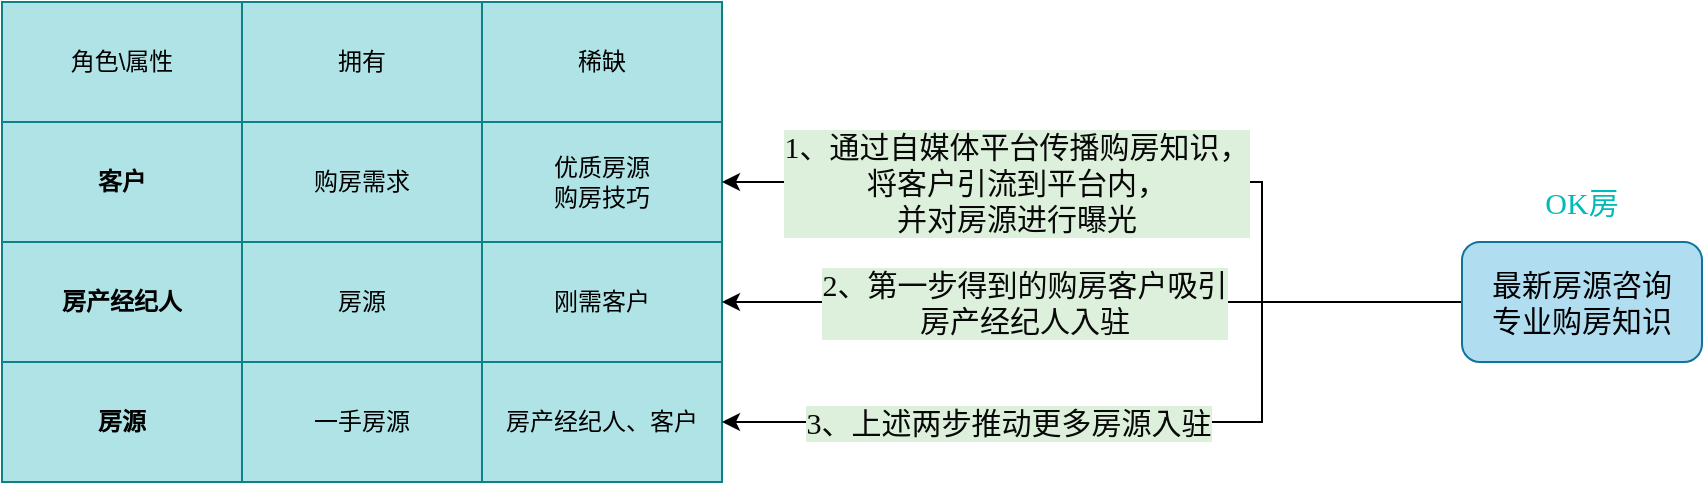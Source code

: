 <mxfile version="13.10.4" type="github">
  <diagram name="Page-1" id="3e8102d1-ef87-2e61-34e1-82d9a586fe2e">
    <mxGraphModel dx="877" dy="462" grid="1" gridSize="10" guides="1" tooltips="1" connect="1" arrows="1" fold="1" page="1" pageScale="1" pageWidth="1100" pageHeight="850" background="#ffffff" math="0" shadow="0">
      <root>
        <mxCell id="0" />
        <mxCell id="1" parent="0" />
        <mxCell id="PunX1s-PFCRW8iPzY49S-68" value="" style="shape=table;html=1;whiteSpace=wrap;startSize=0;container=1;collapsible=0;childLayout=tableLayout;labelBackgroundColor=none;strokeColor=#0e8088;fillColor=#b0e3e6;fontFamily=Verdana;fontSize=15;fontStyle=1" vertex="1" parent="1">
          <mxGeometry x="80" y="90" width="360" height="240" as="geometry" />
        </mxCell>
        <mxCell id="PunX1s-PFCRW8iPzY49S-69" value="" style="shape=partialRectangle;html=1;whiteSpace=wrap;collapsible=0;dropTarget=0;pointerEvents=0;fillColor=none;top=0;left=0;bottom=0;right=0;points=[[0,0.5],[1,0.5]];portConstraint=eastwest;" vertex="1" parent="PunX1s-PFCRW8iPzY49S-68">
          <mxGeometry width="360" height="60" as="geometry" />
        </mxCell>
        <mxCell id="PunX1s-PFCRW8iPzY49S-70" value="角色\属性" style="shape=partialRectangle;html=1;whiteSpace=wrap;connectable=0;fillColor=none;top=0;left=0;bottom=0;right=0;overflow=hidden;fontStyle=0" vertex="1" parent="PunX1s-PFCRW8iPzY49S-69">
          <mxGeometry width="120" height="60" as="geometry" />
        </mxCell>
        <mxCell id="PunX1s-PFCRW8iPzY49S-71" value="拥有" style="shape=partialRectangle;html=1;whiteSpace=wrap;connectable=0;fillColor=none;top=0;left=0;bottom=0;right=0;overflow=hidden;" vertex="1" parent="PunX1s-PFCRW8iPzY49S-69">
          <mxGeometry x="120" width="120" height="60" as="geometry" />
        </mxCell>
        <mxCell id="PunX1s-PFCRW8iPzY49S-72" value="稀缺" style="shape=partialRectangle;html=1;whiteSpace=wrap;connectable=0;fillColor=none;top=0;left=0;bottom=0;right=0;overflow=hidden;" vertex="1" parent="PunX1s-PFCRW8iPzY49S-69">
          <mxGeometry x="240" width="120" height="60" as="geometry" />
        </mxCell>
        <mxCell id="PunX1s-PFCRW8iPzY49S-81" style="shape=partialRectangle;html=1;whiteSpace=wrap;collapsible=0;dropTarget=0;pointerEvents=0;fillColor=none;top=0;left=0;bottom=0;right=0;points=[[0,0.5],[1,0.5]];portConstraint=eastwest;" vertex="1" parent="PunX1s-PFCRW8iPzY49S-68">
          <mxGeometry y="60" width="360" height="60" as="geometry" />
        </mxCell>
        <mxCell id="PunX1s-PFCRW8iPzY49S-82" value="客户" style="shape=partialRectangle;html=1;whiteSpace=wrap;connectable=0;fillColor=none;top=0;left=0;bottom=0;right=0;overflow=hidden;fontStyle=1" vertex="1" parent="PunX1s-PFCRW8iPzY49S-81">
          <mxGeometry width="120" height="60" as="geometry" />
        </mxCell>
        <mxCell id="PunX1s-PFCRW8iPzY49S-83" value="购房需求" style="shape=partialRectangle;html=1;whiteSpace=wrap;connectable=0;fillColor=none;top=0;left=0;bottom=0;right=0;overflow=hidden;" vertex="1" parent="PunX1s-PFCRW8iPzY49S-81">
          <mxGeometry x="120" width="120" height="60" as="geometry" />
        </mxCell>
        <mxCell id="PunX1s-PFCRW8iPzY49S-84" value="优质房源&lt;br&gt;购房技巧" style="shape=partialRectangle;html=1;whiteSpace=wrap;connectable=0;fillColor=none;top=0;left=0;bottom=0;right=0;overflow=hidden;" vertex="1" parent="PunX1s-PFCRW8iPzY49S-81">
          <mxGeometry x="240" width="120" height="60" as="geometry" />
        </mxCell>
        <mxCell id="PunX1s-PFCRW8iPzY49S-73" value="" style="shape=partialRectangle;html=1;whiteSpace=wrap;collapsible=0;dropTarget=0;pointerEvents=0;fillColor=none;top=0;left=0;bottom=0;right=0;points=[[0,0.5],[1,0.5]];portConstraint=eastwest;" vertex="1" parent="PunX1s-PFCRW8iPzY49S-68">
          <mxGeometry y="120" width="360" height="60" as="geometry" />
        </mxCell>
        <mxCell id="PunX1s-PFCRW8iPzY49S-74" value="房产经纪人" style="shape=partialRectangle;html=1;whiteSpace=wrap;connectable=0;fillColor=none;top=0;left=0;bottom=0;right=0;overflow=hidden;fontStyle=1" vertex="1" parent="PunX1s-PFCRW8iPzY49S-73">
          <mxGeometry width="120" height="60" as="geometry" />
        </mxCell>
        <mxCell id="PunX1s-PFCRW8iPzY49S-75" value="房源" style="shape=partialRectangle;html=1;whiteSpace=wrap;connectable=0;fillColor=none;top=0;left=0;bottom=0;right=0;overflow=hidden;" vertex="1" parent="PunX1s-PFCRW8iPzY49S-73">
          <mxGeometry x="120" width="120" height="60" as="geometry" />
        </mxCell>
        <mxCell id="PunX1s-PFCRW8iPzY49S-76" value="刚需客户" style="shape=partialRectangle;html=1;whiteSpace=wrap;connectable=0;fillColor=none;top=0;left=0;bottom=0;right=0;overflow=hidden;" vertex="1" parent="PunX1s-PFCRW8iPzY49S-73">
          <mxGeometry x="240" width="120" height="60" as="geometry" />
        </mxCell>
        <mxCell id="PunX1s-PFCRW8iPzY49S-77" value="" style="shape=partialRectangle;html=1;whiteSpace=wrap;collapsible=0;dropTarget=0;pointerEvents=0;fillColor=none;top=0;left=0;bottom=0;right=0;points=[[0,0.5],[1,0.5]];portConstraint=eastwest;" vertex="1" parent="PunX1s-PFCRW8iPzY49S-68">
          <mxGeometry y="180" width="360" height="60" as="geometry" />
        </mxCell>
        <mxCell id="PunX1s-PFCRW8iPzY49S-78" value="房源" style="shape=partialRectangle;html=1;whiteSpace=wrap;connectable=0;fillColor=none;top=0;left=0;bottom=0;right=0;overflow=hidden;fontStyle=1" vertex="1" parent="PunX1s-PFCRW8iPzY49S-77">
          <mxGeometry width="120" height="60" as="geometry" />
        </mxCell>
        <mxCell id="PunX1s-PFCRW8iPzY49S-79" value="一手房源" style="shape=partialRectangle;html=1;whiteSpace=wrap;connectable=0;fillColor=none;top=0;left=0;bottom=0;right=0;overflow=hidden;" vertex="1" parent="PunX1s-PFCRW8iPzY49S-77">
          <mxGeometry x="120" width="120" height="60" as="geometry" />
        </mxCell>
        <mxCell id="PunX1s-PFCRW8iPzY49S-80" value="房产经纪人、客户" style="shape=partialRectangle;html=1;whiteSpace=wrap;connectable=0;fillColor=none;top=0;left=0;bottom=0;right=0;overflow=hidden;" vertex="1" parent="PunX1s-PFCRW8iPzY49S-77">
          <mxGeometry x="240" width="120" height="60" as="geometry" />
        </mxCell>
        <mxCell id="PunX1s-PFCRW8iPzY49S-99" style="edgeStyle=orthogonalEdgeStyle;rounded=0;orthogonalLoop=1;jettySize=auto;html=1;entryX=1;entryY=0.5;entryDx=0;entryDy=0;fontFamily=Verdana;fontSize=15;fontColor=#080808;exitX=0;exitY=0.5;exitDx=0;exitDy=0;" edge="1" parent="1" source="PunX1s-PFCRW8iPzY49S-106" target="PunX1s-PFCRW8iPzY49S-73">
          <mxGeometry relative="1" as="geometry">
            <mxPoint x="750.0" y="240" as="sourcePoint" />
          </mxGeometry>
        </mxCell>
        <mxCell id="PunX1s-PFCRW8iPzY49S-103" value="2、第一步得到的购房客户吸引&lt;br&gt;房产经纪人入驻" style="edgeLabel;html=1;align=center;verticalAlign=middle;resizable=0;points=[];fontSize=15;fontFamily=Verdana;fontColor=#080808;labelBackgroundColor=#DCF0DB;" vertex="1" connectable="0" parent="PunX1s-PFCRW8iPzY49S-99">
          <mxGeometry x="0.3" y="2" relative="1" as="geometry">
            <mxPoint x="21.67" y="-2" as="offset" />
          </mxGeometry>
        </mxCell>
        <mxCell id="PunX1s-PFCRW8iPzY49S-100" style="edgeStyle=orthogonalEdgeStyle;rounded=0;orthogonalLoop=1;jettySize=auto;html=1;entryX=1;entryY=0.5;entryDx=0;entryDy=0;fontFamily=Verdana;fontSize=15;fontColor=#080808;exitX=0;exitY=0.5;exitDx=0;exitDy=0;" edge="1" parent="1" source="PunX1s-PFCRW8iPzY49S-106" target="PunX1s-PFCRW8iPzY49S-81">
          <mxGeometry relative="1" as="geometry">
            <mxPoint x="750.0" y="240" as="sourcePoint" />
            <Array as="points">
              <mxPoint x="710" y="240" />
              <mxPoint x="710" y="180" />
            </Array>
          </mxGeometry>
        </mxCell>
        <mxCell id="PunX1s-PFCRW8iPzY49S-102" value="1、通过自媒体平台传播购房知识，&lt;br&gt;将客户引流到平台内，&lt;br&gt;并对房源进行曝光" style="edgeLabel;html=1;align=center;verticalAlign=middle;resizable=0;points=[];fontSize=15;fontFamily=Verdana;fontColor=#080808;labelBackgroundColor=#DCF0DB;" vertex="1" connectable="0" parent="PunX1s-PFCRW8iPzY49S-100">
          <mxGeometry x="0.796" y="1" relative="1" as="geometry">
            <mxPoint x="102.5" y="-1" as="offset" />
          </mxGeometry>
        </mxCell>
        <mxCell id="PunX1s-PFCRW8iPzY49S-101" style="edgeStyle=orthogonalEdgeStyle;rounded=0;orthogonalLoop=1;jettySize=auto;html=1;entryX=1;entryY=0.5;entryDx=0;entryDy=0;fontFamily=Verdana;fontSize=15;fontColor=#080808;exitX=0;exitY=0.5;exitDx=0;exitDy=0;" edge="1" parent="1" source="PunX1s-PFCRW8iPzY49S-106" target="PunX1s-PFCRW8iPzY49S-77">
          <mxGeometry relative="1" as="geometry">
            <mxPoint x="750.0" y="240" as="sourcePoint" />
            <Array as="points">
              <mxPoint x="710" y="240" />
              <mxPoint x="710" y="300" />
            </Array>
          </mxGeometry>
        </mxCell>
        <mxCell id="PunX1s-PFCRW8iPzY49S-104" value="3、上述两步推动更多房源入驻" style="edgeLabel;html=1;align=center;verticalAlign=middle;resizable=0;points=[];fontSize=15;fontFamily=Verdana;fontColor=#080808;labelBackgroundColor=#DCF0DB;" vertex="1" connectable="0" parent="PunX1s-PFCRW8iPzY49S-101">
          <mxGeometry x="0.585" relative="1" as="geometry">
            <mxPoint x="53.33" as="offset" />
          </mxGeometry>
        </mxCell>
        <mxCell id="PunX1s-PFCRW8iPzY49S-106" value="&lt;span style=&quot;&quot;&gt;最新房源咨询&lt;/span&gt;&lt;br style=&quot;&quot;&gt;&lt;span style=&quot;&quot;&gt;专业购房知识&lt;/span&gt;" style="rounded=1;whiteSpace=wrap;html=1;labelBackgroundColor=none;strokeColor=#10739e;fillColor=#b1ddf0;fontFamily=Verdana;fontSize=15;" vertex="1" parent="1">
          <mxGeometry x="810" y="210" width="120" height="60" as="geometry" />
        </mxCell>
        <mxCell id="PunX1s-PFCRW8iPzY49S-107" value="OK房" style="text;html=1;strokeColor=none;fillColor=none;align=center;verticalAlign=middle;whiteSpace=wrap;rounded=0;labelBackgroundColor=none;fontFamily=Verdana;fontSize=15;fontColor=#00BABA;" vertex="1" parent="1">
          <mxGeometry x="840" y="180" width="60" height="20" as="geometry" />
        </mxCell>
      </root>
    </mxGraphModel>
  </diagram>
</mxfile>
